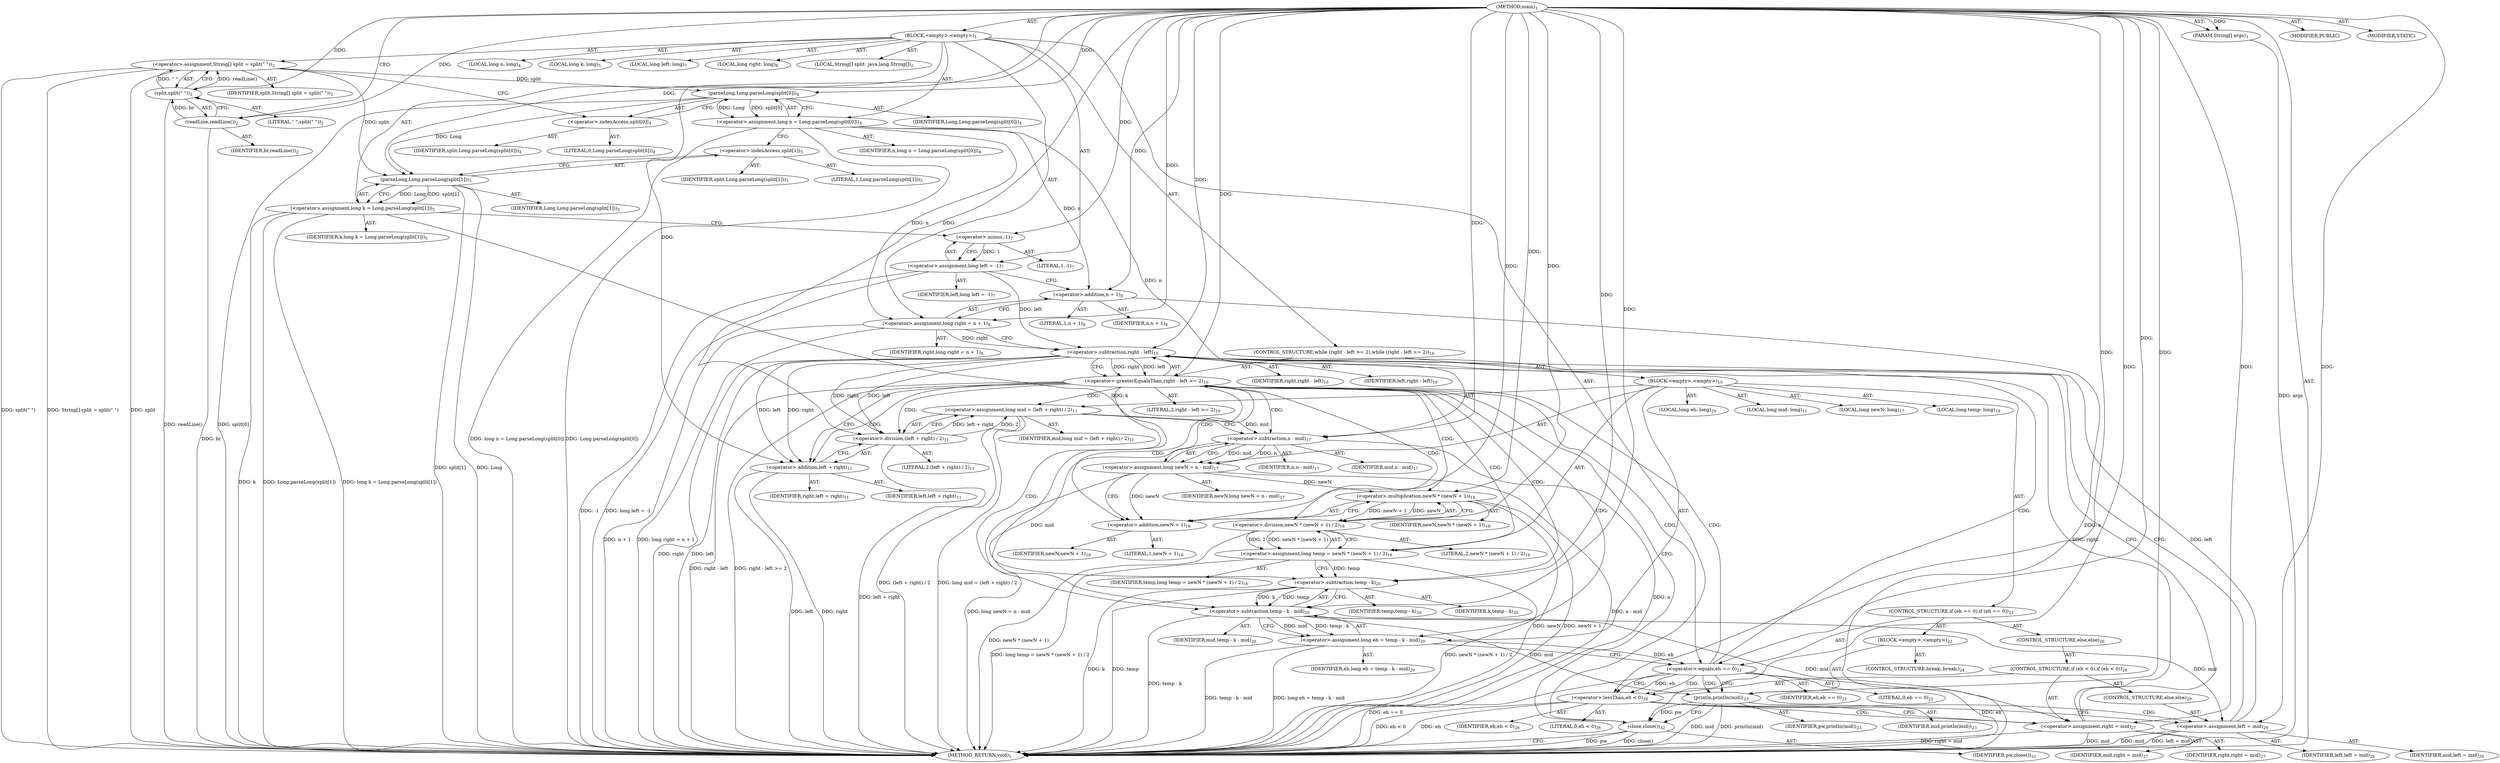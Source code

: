 digraph "main" {  
"17" [label = <(METHOD,main)<SUB>1</SUB>> ]
"18" [label = <(PARAM,String[] args)<SUB>1</SUB>> ]
"19" [label = <(BLOCK,&lt;empty&gt;,&lt;empty&gt;)<SUB>1</SUB>> ]
"20" [label = <(LOCAL,String[] split: java.lang.String[])<SUB>2</SUB>> ]
"21" [label = <(&lt;operator&gt;.assignment,String[] split = split(&quot; &quot;))<SUB>2</SUB>> ]
"22" [label = <(IDENTIFIER,split,String[] split = split(&quot; &quot;))<SUB>2</SUB>> ]
"23" [label = <(split,split(&quot; &quot;))<SUB>2</SUB>> ]
"24" [label = <(readLine,readLine())<SUB>2</SUB>> ]
"25" [label = <(IDENTIFIER,br,readLine())<SUB>2</SUB>> ]
"26" [label = <(LITERAL,&quot; &quot;,split(&quot; &quot;))<SUB>2</SUB>> ]
"27" [label = <(LOCAL,long n: long)<SUB>4</SUB>> ]
"28" [label = <(&lt;operator&gt;.assignment,long n = Long.parseLong(split[0]))<SUB>4</SUB>> ]
"29" [label = <(IDENTIFIER,n,long n = Long.parseLong(split[0]))<SUB>4</SUB>> ]
"30" [label = <(parseLong,Long.parseLong(split[0]))<SUB>4</SUB>> ]
"31" [label = <(IDENTIFIER,Long,Long.parseLong(split[0]))<SUB>4</SUB>> ]
"32" [label = <(&lt;operator&gt;.indexAccess,split[0])<SUB>4</SUB>> ]
"33" [label = <(IDENTIFIER,split,Long.parseLong(split[0]))<SUB>4</SUB>> ]
"34" [label = <(LITERAL,0,Long.parseLong(split[0]))<SUB>4</SUB>> ]
"35" [label = <(LOCAL,long k: long)<SUB>5</SUB>> ]
"36" [label = <(&lt;operator&gt;.assignment,long k = Long.parseLong(split[1]))<SUB>5</SUB>> ]
"37" [label = <(IDENTIFIER,k,long k = Long.parseLong(split[1]))<SUB>5</SUB>> ]
"38" [label = <(parseLong,Long.parseLong(split[1]))<SUB>5</SUB>> ]
"39" [label = <(IDENTIFIER,Long,Long.parseLong(split[1]))<SUB>5</SUB>> ]
"40" [label = <(&lt;operator&gt;.indexAccess,split[1])<SUB>5</SUB>> ]
"41" [label = <(IDENTIFIER,split,Long.parseLong(split[1]))<SUB>5</SUB>> ]
"42" [label = <(LITERAL,1,Long.parseLong(split[1]))<SUB>5</SUB>> ]
"43" [label = <(LOCAL,long left: long)<SUB>7</SUB>> ]
"44" [label = <(&lt;operator&gt;.assignment,long left = -1)<SUB>7</SUB>> ]
"45" [label = <(IDENTIFIER,left,long left = -1)<SUB>7</SUB>> ]
"46" [label = <(&lt;operator&gt;.minus,-1)<SUB>7</SUB>> ]
"47" [label = <(LITERAL,1,-1)<SUB>7</SUB>> ]
"48" [label = <(LOCAL,long right: long)<SUB>8</SUB>> ]
"49" [label = <(&lt;operator&gt;.assignment,long right = n + 1)<SUB>8</SUB>> ]
"50" [label = <(IDENTIFIER,right,long right = n + 1)<SUB>8</SUB>> ]
"51" [label = <(&lt;operator&gt;.addition,n + 1)<SUB>8</SUB>> ]
"52" [label = <(IDENTIFIER,n,n + 1)<SUB>8</SUB>> ]
"53" [label = <(LITERAL,1,n + 1)<SUB>8</SUB>> ]
"54" [label = <(CONTROL_STRUCTURE,while (right - left &gt;= 2),while (right - left &gt;= 2))<SUB>10</SUB>> ]
"55" [label = <(&lt;operator&gt;.greaterEqualsThan,right - left &gt;= 2)<SUB>10</SUB>> ]
"56" [label = <(&lt;operator&gt;.subtraction,right - left)<SUB>10</SUB>> ]
"57" [label = <(IDENTIFIER,right,right - left)<SUB>10</SUB>> ]
"58" [label = <(IDENTIFIER,left,right - left)<SUB>10</SUB>> ]
"59" [label = <(LITERAL,2,right - left &gt;= 2)<SUB>10</SUB>> ]
"60" [label = <(BLOCK,&lt;empty&gt;,&lt;empty&gt;)<SUB>10</SUB>> ]
"61" [label = <(LOCAL,long mid: long)<SUB>11</SUB>> ]
"62" [label = <(&lt;operator&gt;.assignment,long mid = (left + right) / 2)<SUB>11</SUB>> ]
"63" [label = <(IDENTIFIER,mid,long mid = (left + right) / 2)<SUB>11</SUB>> ]
"64" [label = <(&lt;operator&gt;.division,(left + right) / 2)<SUB>11</SUB>> ]
"65" [label = <(&lt;operator&gt;.addition,left + right)<SUB>11</SUB>> ]
"66" [label = <(IDENTIFIER,left,left + right)<SUB>11</SUB>> ]
"67" [label = <(IDENTIFIER,right,left + right)<SUB>11</SUB>> ]
"68" [label = <(LITERAL,2,(left + right) / 2)<SUB>11</SUB>> ]
"69" [label = <(LOCAL,long newN: long)<SUB>17</SUB>> ]
"70" [label = <(&lt;operator&gt;.assignment,long newN = n - mid)<SUB>17</SUB>> ]
"71" [label = <(IDENTIFIER,newN,long newN = n - mid)<SUB>17</SUB>> ]
"72" [label = <(&lt;operator&gt;.subtraction,n - mid)<SUB>17</SUB>> ]
"73" [label = <(IDENTIFIER,n,n - mid)<SUB>17</SUB>> ]
"74" [label = <(IDENTIFIER,mid,n - mid)<SUB>17</SUB>> ]
"75" [label = <(LOCAL,long temp: long)<SUB>18</SUB>> ]
"76" [label = <(&lt;operator&gt;.assignment,long temp = newN * (newN + 1) / 2)<SUB>18</SUB>> ]
"77" [label = <(IDENTIFIER,temp,long temp = newN * (newN + 1) / 2)<SUB>18</SUB>> ]
"78" [label = <(&lt;operator&gt;.division,newN * (newN + 1) / 2)<SUB>18</SUB>> ]
"79" [label = <(&lt;operator&gt;.multiplication,newN * (newN + 1))<SUB>18</SUB>> ]
"80" [label = <(IDENTIFIER,newN,newN * (newN + 1))<SUB>18</SUB>> ]
"81" [label = <(&lt;operator&gt;.addition,newN + 1)<SUB>18</SUB>> ]
"82" [label = <(IDENTIFIER,newN,newN + 1)<SUB>18</SUB>> ]
"83" [label = <(LITERAL,1,newN + 1)<SUB>18</SUB>> ]
"84" [label = <(LITERAL,2,newN * (newN + 1) / 2)<SUB>18</SUB>> ]
"85" [label = <(LOCAL,long eh: long)<SUB>20</SUB>> ]
"86" [label = <(&lt;operator&gt;.assignment,long eh = temp - k - mid)<SUB>20</SUB>> ]
"87" [label = <(IDENTIFIER,eh,long eh = temp - k - mid)<SUB>20</SUB>> ]
"88" [label = <(&lt;operator&gt;.subtraction,temp - k - mid)<SUB>20</SUB>> ]
"89" [label = <(&lt;operator&gt;.subtraction,temp - k)<SUB>20</SUB>> ]
"90" [label = <(IDENTIFIER,temp,temp - k)<SUB>20</SUB>> ]
"91" [label = <(IDENTIFIER,k,temp - k)<SUB>20</SUB>> ]
"92" [label = <(IDENTIFIER,mid,temp - k - mid)<SUB>20</SUB>> ]
"93" [label = <(CONTROL_STRUCTURE,if (eh == 0),if (eh == 0))<SUB>22</SUB>> ]
"94" [label = <(&lt;operator&gt;.equals,eh == 0)<SUB>22</SUB>> ]
"95" [label = <(IDENTIFIER,eh,eh == 0)<SUB>22</SUB>> ]
"96" [label = <(LITERAL,0,eh == 0)<SUB>22</SUB>> ]
"97" [label = <(BLOCK,&lt;empty&gt;,&lt;empty&gt;)<SUB>22</SUB>> ]
"98" [label = <(println,println(mid))<SUB>23</SUB>> ]
"99" [label = <(IDENTIFIER,pw,println(mid))<SUB>23</SUB>> ]
"100" [label = <(IDENTIFIER,mid,println(mid))<SUB>23</SUB>> ]
"101" [label = <(CONTROL_STRUCTURE,break;,break;)<SUB>24</SUB>> ]
"102" [label = <(CONTROL_STRUCTURE,else,else)<SUB>26</SUB>> ]
"103" [label = <(CONTROL_STRUCTURE,if (eh &lt; 0),if (eh &lt; 0))<SUB>26</SUB>> ]
"104" [label = <(&lt;operator&gt;.lessThan,eh &lt; 0)<SUB>26</SUB>> ]
"105" [label = <(IDENTIFIER,eh,eh &lt; 0)<SUB>26</SUB>> ]
"106" [label = <(LITERAL,0,eh &lt; 0)<SUB>26</SUB>> ]
"107" [label = <(&lt;operator&gt;.assignment,right = mid)<SUB>27</SUB>> ]
"108" [label = <(IDENTIFIER,right,right = mid)<SUB>27</SUB>> ]
"109" [label = <(IDENTIFIER,mid,right = mid)<SUB>27</SUB>> ]
"110" [label = <(CONTROL_STRUCTURE,else,else)<SUB>29</SUB>> ]
"111" [label = <(&lt;operator&gt;.assignment,left = mid)<SUB>29</SUB>> ]
"112" [label = <(IDENTIFIER,left,left = mid)<SUB>29</SUB>> ]
"113" [label = <(IDENTIFIER,mid,left = mid)<SUB>29</SUB>> ]
"114" [label = <(close,close())<SUB>32</SUB>> ]
"115" [label = <(IDENTIFIER,pw,close())<SUB>32</SUB>> ]
"116" [label = <(MODIFIER,PUBLIC)> ]
"117" [label = <(MODIFIER,STATIC)> ]
"118" [label = <(METHOD_RETURN,void)<SUB>1</SUB>> ]
  "17" -> "18"  [ label = "AST: "] 
  "17" -> "19"  [ label = "AST: "] 
  "17" -> "116"  [ label = "AST: "] 
  "17" -> "117"  [ label = "AST: "] 
  "17" -> "118"  [ label = "AST: "] 
  "19" -> "20"  [ label = "AST: "] 
  "19" -> "21"  [ label = "AST: "] 
  "19" -> "27"  [ label = "AST: "] 
  "19" -> "28"  [ label = "AST: "] 
  "19" -> "35"  [ label = "AST: "] 
  "19" -> "36"  [ label = "AST: "] 
  "19" -> "43"  [ label = "AST: "] 
  "19" -> "44"  [ label = "AST: "] 
  "19" -> "48"  [ label = "AST: "] 
  "19" -> "49"  [ label = "AST: "] 
  "19" -> "54"  [ label = "AST: "] 
  "19" -> "114"  [ label = "AST: "] 
  "21" -> "22"  [ label = "AST: "] 
  "21" -> "23"  [ label = "AST: "] 
  "23" -> "24"  [ label = "AST: "] 
  "23" -> "26"  [ label = "AST: "] 
  "24" -> "25"  [ label = "AST: "] 
  "28" -> "29"  [ label = "AST: "] 
  "28" -> "30"  [ label = "AST: "] 
  "30" -> "31"  [ label = "AST: "] 
  "30" -> "32"  [ label = "AST: "] 
  "32" -> "33"  [ label = "AST: "] 
  "32" -> "34"  [ label = "AST: "] 
  "36" -> "37"  [ label = "AST: "] 
  "36" -> "38"  [ label = "AST: "] 
  "38" -> "39"  [ label = "AST: "] 
  "38" -> "40"  [ label = "AST: "] 
  "40" -> "41"  [ label = "AST: "] 
  "40" -> "42"  [ label = "AST: "] 
  "44" -> "45"  [ label = "AST: "] 
  "44" -> "46"  [ label = "AST: "] 
  "46" -> "47"  [ label = "AST: "] 
  "49" -> "50"  [ label = "AST: "] 
  "49" -> "51"  [ label = "AST: "] 
  "51" -> "52"  [ label = "AST: "] 
  "51" -> "53"  [ label = "AST: "] 
  "54" -> "55"  [ label = "AST: "] 
  "54" -> "60"  [ label = "AST: "] 
  "55" -> "56"  [ label = "AST: "] 
  "55" -> "59"  [ label = "AST: "] 
  "56" -> "57"  [ label = "AST: "] 
  "56" -> "58"  [ label = "AST: "] 
  "60" -> "61"  [ label = "AST: "] 
  "60" -> "62"  [ label = "AST: "] 
  "60" -> "69"  [ label = "AST: "] 
  "60" -> "70"  [ label = "AST: "] 
  "60" -> "75"  [ label = "AST: "] 
  "60" -> "76"  [ label = "AST: "] 
  "60" -> "85"  [ label = "AST: "] 
  "60" -> "86"  [ label = "AST: "] 
  "60" -> "93"  [ label = "AST: "] 
  "62" -> "63"  [ label = "AST: "] 
  "62" -> "64"  [ label = "AST: "] 
  "64" -> "65"  [ label = "AST: "] 
  "64" -> "68"  [ label = "AST: "] 
  "65" -> "66"  [ label = "AST: "] 
  "65" -> "67"  [ label = "AST: "] 
  "70" -> "71"  [ label = "AST: "] 
  "70" -> "72"  [ label = "AST: "] 
  "72" -> "73"  [ label = "AST: "] 
  "72" -> "74"  [ label = "AST: "] 
  "76" -> "77"  [ label = "AST: "] 
  "76" -> "78"  [ label = "AST: "] 
  "78" -> "79"  [ label = "AST: "] 
  "78" -> "84"  [ label = "AST: "] 
  "79" -> "80"  [ label = "AST: "] 
  "79" -> "81"  [ label = "AST: "] 
  "81" -> "82"  [ label = "AST: "] 
  "81" -> "83"  [ label = "AST: "] 
  "86" -> "87"  [ label = "AST: "] 
  "86" -> "88"  [ label = "AST: "] 
  "88" -> "89"  [ label = "AST: "] 
  "88" -> "92"  [ label = "AST: "] 
  "89" -> "90"  [ label = "AST: "] 
  "89" -> "91"  [ label = "AST: "] 
  "93" -> "94"  [ label = "AST: "] 
  "93" -> "97"  [ label = "AST: "] 
  "93" -> "102"  [ label = "AST: "] 
  "94" -> "95"  [ label = "AST: "] 
  "94" -> "96"  [ label = "AST: "] 
  "97" -> "98"  [ label = "AST: "] 
  "97" -> "101"  [ label = "AST: "] 
  "98" -> "99"  [ label = "AST: "] 
  "98" -> "100"  [ label = "AST: "] 
  "102" -> "103"  [ label = "AST: "] 
  "103" -> "104"  [ label = "AST: "] 
  "103" -> "107"  [ label = "AST: "] 
  "103" -> "110"  [ label = "AST: "] 
  "104" -> "105"  [ label = "AST: "] 
  "104" -> "106"  [ label = "AST: "] 
  "107" -> "108"  [ label = "AST: "] 
  "107" -> "109"  [ label = "AST: "] 
  "110" -> "111"  [ label = "AST: "] 
  "111" -> "112"  [ label = "AST: "] 
  "111" -> "113"  [ label = "AST: "] 
  "114" -> "115"  [ label = "AST: "] 
  "21" -> "32"  [ label = "CFG: "] 
  "28" -> "40"  [ label = "CFG: "] 
  "36" -> "46"  [ label = "CFG: "] 
  "44" -> "51"  [ label = "CFG: "] 
  "49" -> "56"  [ label = "CFG: "] 
  "114" -> "118"  [ label = "CFG: "] 
  "23" -> "21"  [ label = "CFG: "] 
  "30" -> "28"  [ label = "CFG: "] 
  "38" -> "36"  [ label = "CFG: "] 
  "46" -> "44"  [ label = "CFG: "] 
  "51" -> "49"  [ label = "CFG: "] 
  "55" -> "65"  [ label = "CFG: "] 
  "55" -> "114"  [ label = "CFG: "] 
  "24" -> "23"  [ label = "CFG: "] 
  "32" -> "30"  [ label = "CFG: "] 
  "40" -> "38"  [ label = "CFG: "] 
  "56" -> "55"  [ label = "CFG: "] 
  "62" -> "72"  [ label = "CFG: "] 
  "70" -> "81"  [ label = "CFG: "] 
  "76" -> "89"  [ label = "CFG: "] 
  "86" -> "94"  [ label = "CFG: "] 
  "64" -> "62"  [ label = "CFG: "] 
  "72" -> "70"  [ label = "CFG: "] 
  "78" -> "76"  [ label = "CFG: "] 
  "88" -> "86"  [ label = "CFG: "] 
  "94" -> "98"  [ label = "CFG: "] 
  "94" -> "104"  [ label = "CFG: "] 
  "65" -> "64"  [ label = "CFG: "] 
  "79" -> "78"  [ label = "CFG: "] 
  "89" -> "88"  [ label = "CFG: "] 
  "98" -> "114"  [ label = "CFG: "] 
  "81" -> "79"  [ label = "CFG: "] 
  "104" -> "107"  [ label = "CFG: "] 
  "104" -> "111"  [ label = "CFG: "] 
  "107" -> "56"  [ label = "CFG: "] 
  "111" -> "56"  [ label = "CFG: "] 
  "17" -> "24"  [ label = "CFG: "] 
  "18" -> "118"  [ label = "DDG: args"] 
  "21" -> "118"  [ label = "DDG: split"] 
  "23" -> "118"  [ label = "DDG: readLine()"] 
  "21" -> "118"  [ label = "DDG: split(&quot; &quot;)"] 
  "21" -> "118"  [ label = "DDG: String[] split = split(&quot; &quot;)"] 
  "30" -> "118"  [ label = "DDG: split[0]"] 
  "28" -> "118"  [ label = "DDG: Long.parseLong(split[0])"] 
  "28" -> "118"  [ label = "DDG: long n = Long.parseLong(split[0])"] 
  "36" -> "118"  [ label = "DDG: k"] 
  "38" -> "118"  [ label = "DDG: Long"] 
  "38" -> "118"  [ label = "DDG: split[1]"] 
  "36" -> "118"  [ label = "DDG: Long.parseLong(split[1])"] 
  "36" -> "118"  [ label = "DDG: long k = Long.parseLong(split[1])"] 
  "44" -> "118"  [ label = "DDG: -1"] 
  "44" -> "118"  [ label = "DDG: long left = -1"] 
  "51" -> "118"  [ label = "DDG: n"] 
  "49" -> "118"  [ label = "DDG: n + 1"] 
  "49" -> "118"  [ label = "DDG: long right = n + 1"] 
  "56" -> "118"  [ label = "DDG: right"] 
  "56" -> "118"  [ label = "DDG: left"] 
  "55" -> "118"  [ label = "DDG: right - left"] 
  "55" -> "118"  [ label = "DDG: right - left &gt;= 2"] 
  "65" -> "118"  [ label = "DDG: left"] 
  "65" -> "118"  [ label = "DDG: right"] 
  "64" -> "118"  [ label = "DDG: left + right"] 
  "62" -> "118"  [ label = "DDG: (left + right) / 2"] 
  "62" -> "118"  [ label = "DDG: long mid = (left + right) / 2"] 
  "72" -> "118"  [ label = "DDG: n"] 
  "70" -> "118"  [ label = "DDG: n - mid"] 
  "70" -> "118"  [ label = "DDG: long newN = n - mid"] 
  "79" -> "118"  [ label = "DDG: newN"] 
  "79" -> "118"  [ label = "DDG: newN + 1"] 
  "78" -> "118"  [ label = "DDG: newN * (newN + 1)"] 
  "76" -> "118"  [ label = "DDG: newN * (newN + 1) / 2"] 
  "76" -> "118"  [ label = "DDG: long temp = newN * (newN + 1) / 2"] 
  "89" -> "118"  [ label = "DDG: temp"] 
  "89" -> "118"  [ label = "DDG: k"] 
  "88" -> "118"  [ label = "DDG: temp - k"] 
  "86" -> "118"  [ label = "DDG: temp - k - mid"] 
  "86" -> "118"  [ label = "DDG: long eh = temp - k - mid"] 
  "94" -> "118"  [ label = "DDG: eh"] 
  "94" -> "118"  [ label = "DDG: eh == 0"] 
  "104" -> "118"  [ label = "DDG: eh"] 
  "104" -> "118"  [ label = "DDG: eh &lt; 0"] 
  "111" -> "118"  [ label = "DDG: mid"] 
  "111" -> "118"  [ label = "DDG: left = mid"] 
  "107" -> "118"  [ label = "DDG: mid"] 
  "107" -> "118"  [ label = "DDG: right = mid"] 
  "98" -> "118"  [ label = "DDG: mid"] 
  "98" -> "118"  [ label = "DDG: println(mid)"] 
  "114" -> "118"  [ label = "DDG: pw"] 
  "114" -> "118"  [ label = "DDG: close()"] 
  "24" -> "118"  [ label = "DDG: br"] 
  "17" -> "18"  [ label = "DDG: "] 
  "23" -> "21"  [ label = "DDG: readLine()"] 
  "23" -> "21"  [ label = "DDG: &quot; &quot;"] 
  "30" -> "28"  [ label = "DDG: Long"] 
  "30" -> "28"  [ label = "DDG: split[0]"] 
  "38" -> "36"  [ label = "DDG: Long"] 
  "38" -> "36"  [ label = "DDG: split[1]"] 
  "46" -> "44"  [ label = "DDG: 1"] 
  "28" -> "49"  [ label = "DDG: n"] 
  "17" -> "49"  [ label = "DDG: "] 
  "98" -> "114"  [ label = "DDG: pw"] 
  "17" -> "114"  [ label = "DDG: "] 
  "24" -> "23"  [ label = "DDG: br"] 
  "17" -> "23"  [ label = "DDG: "] 
  "17" -> "30"  [ label = "DDG: "] 
  "21" -> "30"  [ label = "DDG: split"] 
  "30" -> "38"  [ label = "DDG: Long"] 
  "17" -> "38"  [ label = "DDG: "] 
  "21" -> "38"  [ label = "DDG: split"] 
  "17" -> "46"  [ label = "DDG: "] 
  "28" -> "51"  [ label = "DDG: n"] 
  "17" -> "51"  [ label = "DDG: "] 
  "56" -> "55"  [ label = "DDG: right"] 
  "56" -> "55"  [ label = "DDG: left"] 
  "17" -> "55"  [ label = "DDG: "] 
  "64" -> "62"  [ label = "DDG: left + right"] 
  "64" -> "62"  [ label = "DDG: 2"] 
  "72" -> "70"  [ label = "DDG: n"] 
  "72" -> "70"  [ label = "DDG: mid"] 
  "78" -> "76"  [ label = "DDG: newN * (newN + 1)"] 
  "78" -> "76"  [ label = "DDG: 2"] 
  "88" -> "86"  [ label = "DDG: temp - k"] 
  "88" -> "86"  [ label = "DDG: mid"] 
  "17" -> "24"  [ label = "DDG: "] 
  "49" -> "56"  [ label = "DDG: right"] 
  "107" -> "56"  [ label = "DDG: right"] 
  "17" -> "56"  [ label = "DDG: "] 
  "44" -> "56"  [ label = "DDG: left"] 
  "111" -> "56"  [ label = "DDG: left"] 
  "56" -> "64"  [ label = "DDG: left"] 
  "17" -> "64"  [ label = "DDG: "] 
  "56" -> "64"  [ label = "DDG: right"] 
  "17" -> "72"  [ label = "DDG: "] 
  "28" -> "72"  [ label = "DDG: n"] 
  "62" -> "72"  [ label = "DDG: mid"] 
  "79" -> "78"  [ label = "DDG: newN"] 
  "79" -> "78"  [ label = "DDG: newN + 1"] 
  "17" -> "78"  [ label = "DDG: "] 
  "89" -> "88"  [ label = "DDG: temp"] 
  "89" -> "88"  [ label = "DDG: k"] 
  "72" -> "88"  [ label = "DDG: mid"] 
  "17" -> "88"  [ label = "DDG: "] 
  "86" -> "94"  [ label = "DDG: eh"] 
  "17" -> "94"  [ label = "DDG: "] 
  "56" -> "65"  [ label = "DDG: left"] 
  "17" -> "65"  [ label = "DDG: "] 
  "56" -> "65"  [ label = "DDG: right"] 
  "17" -> "79"  [ label = "DDG: "] 
  "70" -> "79"  [ label = "DDG: newN"] 
  "76" -> "89"  [ label = "DDG: temp"] 
  "17" -> "89"  [ label = "DDG: "] 
  "36" -> "89"  [ label = "DDG: k"] 
  "17" -> "98"  [ label = "DDG: "] 
  "88" -> "98"  [ label = "DDG: mid"] 
  "88" -> "107"  [ label = "DDG: mid"] 
  "17" -> "107"  [ label = "DDG: "] 
  "70" -> "81"  [ label = "DDG: newN"] 
  "17" -> "81"  [ label = "DDG: "] 
  "94" -> "104"  [ label = "DDG: eh"] 
  "17" -> "104"  [ label = "DDG: "] 
  "88" -> "111"  [ label = "DDG: mid"] 
  "17" -> "111"  [ label = "DDG: "] 
  "55" -> "94"  [ label = "CDG: "] 
  "55" -> "64"  [ label = "CDG: "] 
  "55" -> "89"  [ label = "CDG: "] 
  "55" -> "81"  [ label = "CDG: "] 
  "55" -> "72"  [ label = "CDG: "] 
  "55" -> "76"  [ label = "CDG: "] 
  "55" -> "65"  [ label = "CDG: "] 
  "55" -> "79"  [ label = "CDG: "] 
  "55" -> "88"  [ label = "CDG: "] 
  "55" -> "70"  [ label = "CDG: "] 
  "55" -> "78"  [ label = "CDG: "] 
  "55" -> "62"  [ label = "CDG: "] 
  "55" -> "86"  [ label = "CDG: "] 
  "94" -> "98"  [ label = "CDG: "] 
  "94" -> "56"  [ label = "CDG: "] 
  "94" -> "104"  [ label = "CDG: "] 
  "94" -> "55"  [ label = "CDG: "] 
  "104" -> "107"  [ label = "CDG: "] 
  "104" -> "111"  [ label = "CDG: "] 
}
